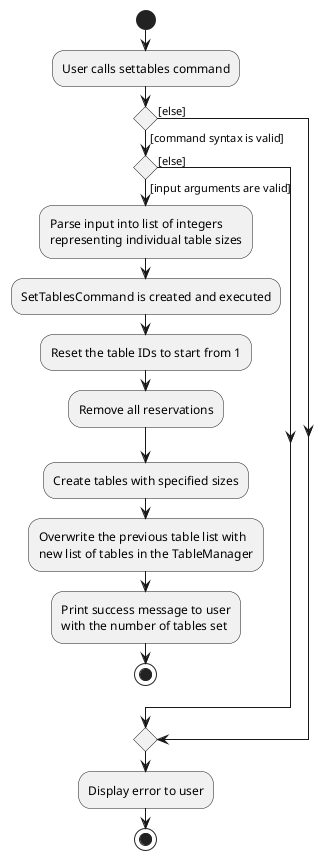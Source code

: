 @startuml
start
:User calls settables command;

'Since the beta syntax does not support placing the condition outside the
'diamond we place it as the true branch instead.

if () then ([command syntax is valid])
if () then ([input arguments are valid])

    :Parse input into list of integers
    representing individual table sizes;

    :SetTablesCommand is created and executed;

    :Reset the table IDs to start from 1;

    :Remove all reservations;

    :Create tables with specified sizes;

    :Overwrite the previous table list with
    new list of tables in the TableManager;

    :Print success message to user
    with the number of tables set;

    stop

else ([else])
    endif
else ([else])
    endif
    :Display error to user;
stop
@enduml
